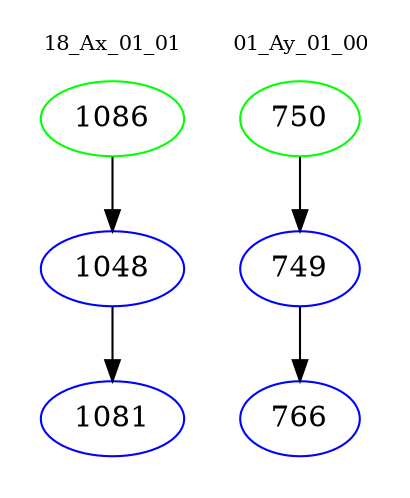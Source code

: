 digraph{
subgraph cluster_0 {
color = white
label = "18_Ax_01_01";
fontsize=10;
T0_1086 [label="1086", color="green"]
T0_1086 -> T0_1048 [color="black"]
T0_1048 [label="1048", color="blue"]
T0_1048 -> T0_1081 [color="black"]
T0_1081 [label="1081", color="blue"]
}
subgraph cluster_1 {
color = white
label = "01_Ay_01_00";
fontsize=10;
T1_750 [label="750", color="green"]
T1_750 -> T1_749 [color="black"]
T1_749 [label="749", color="blue"]
T1_749 -> T1_766 [color="black"]
T1_766 [label="766", color="blue"]
}
}
